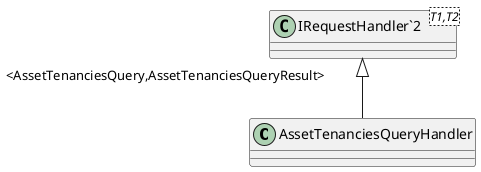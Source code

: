 @startuml
class AssetTenanciesQueryHandler {
}
class "IRequestHandler`2"<T1,T2> {
}
"IRequestHandler`2" "<AssetTenanciesQuery,AssetTenanciesQueryResult>" <|-- AssetTenanciesQueryHandler
@enduml
